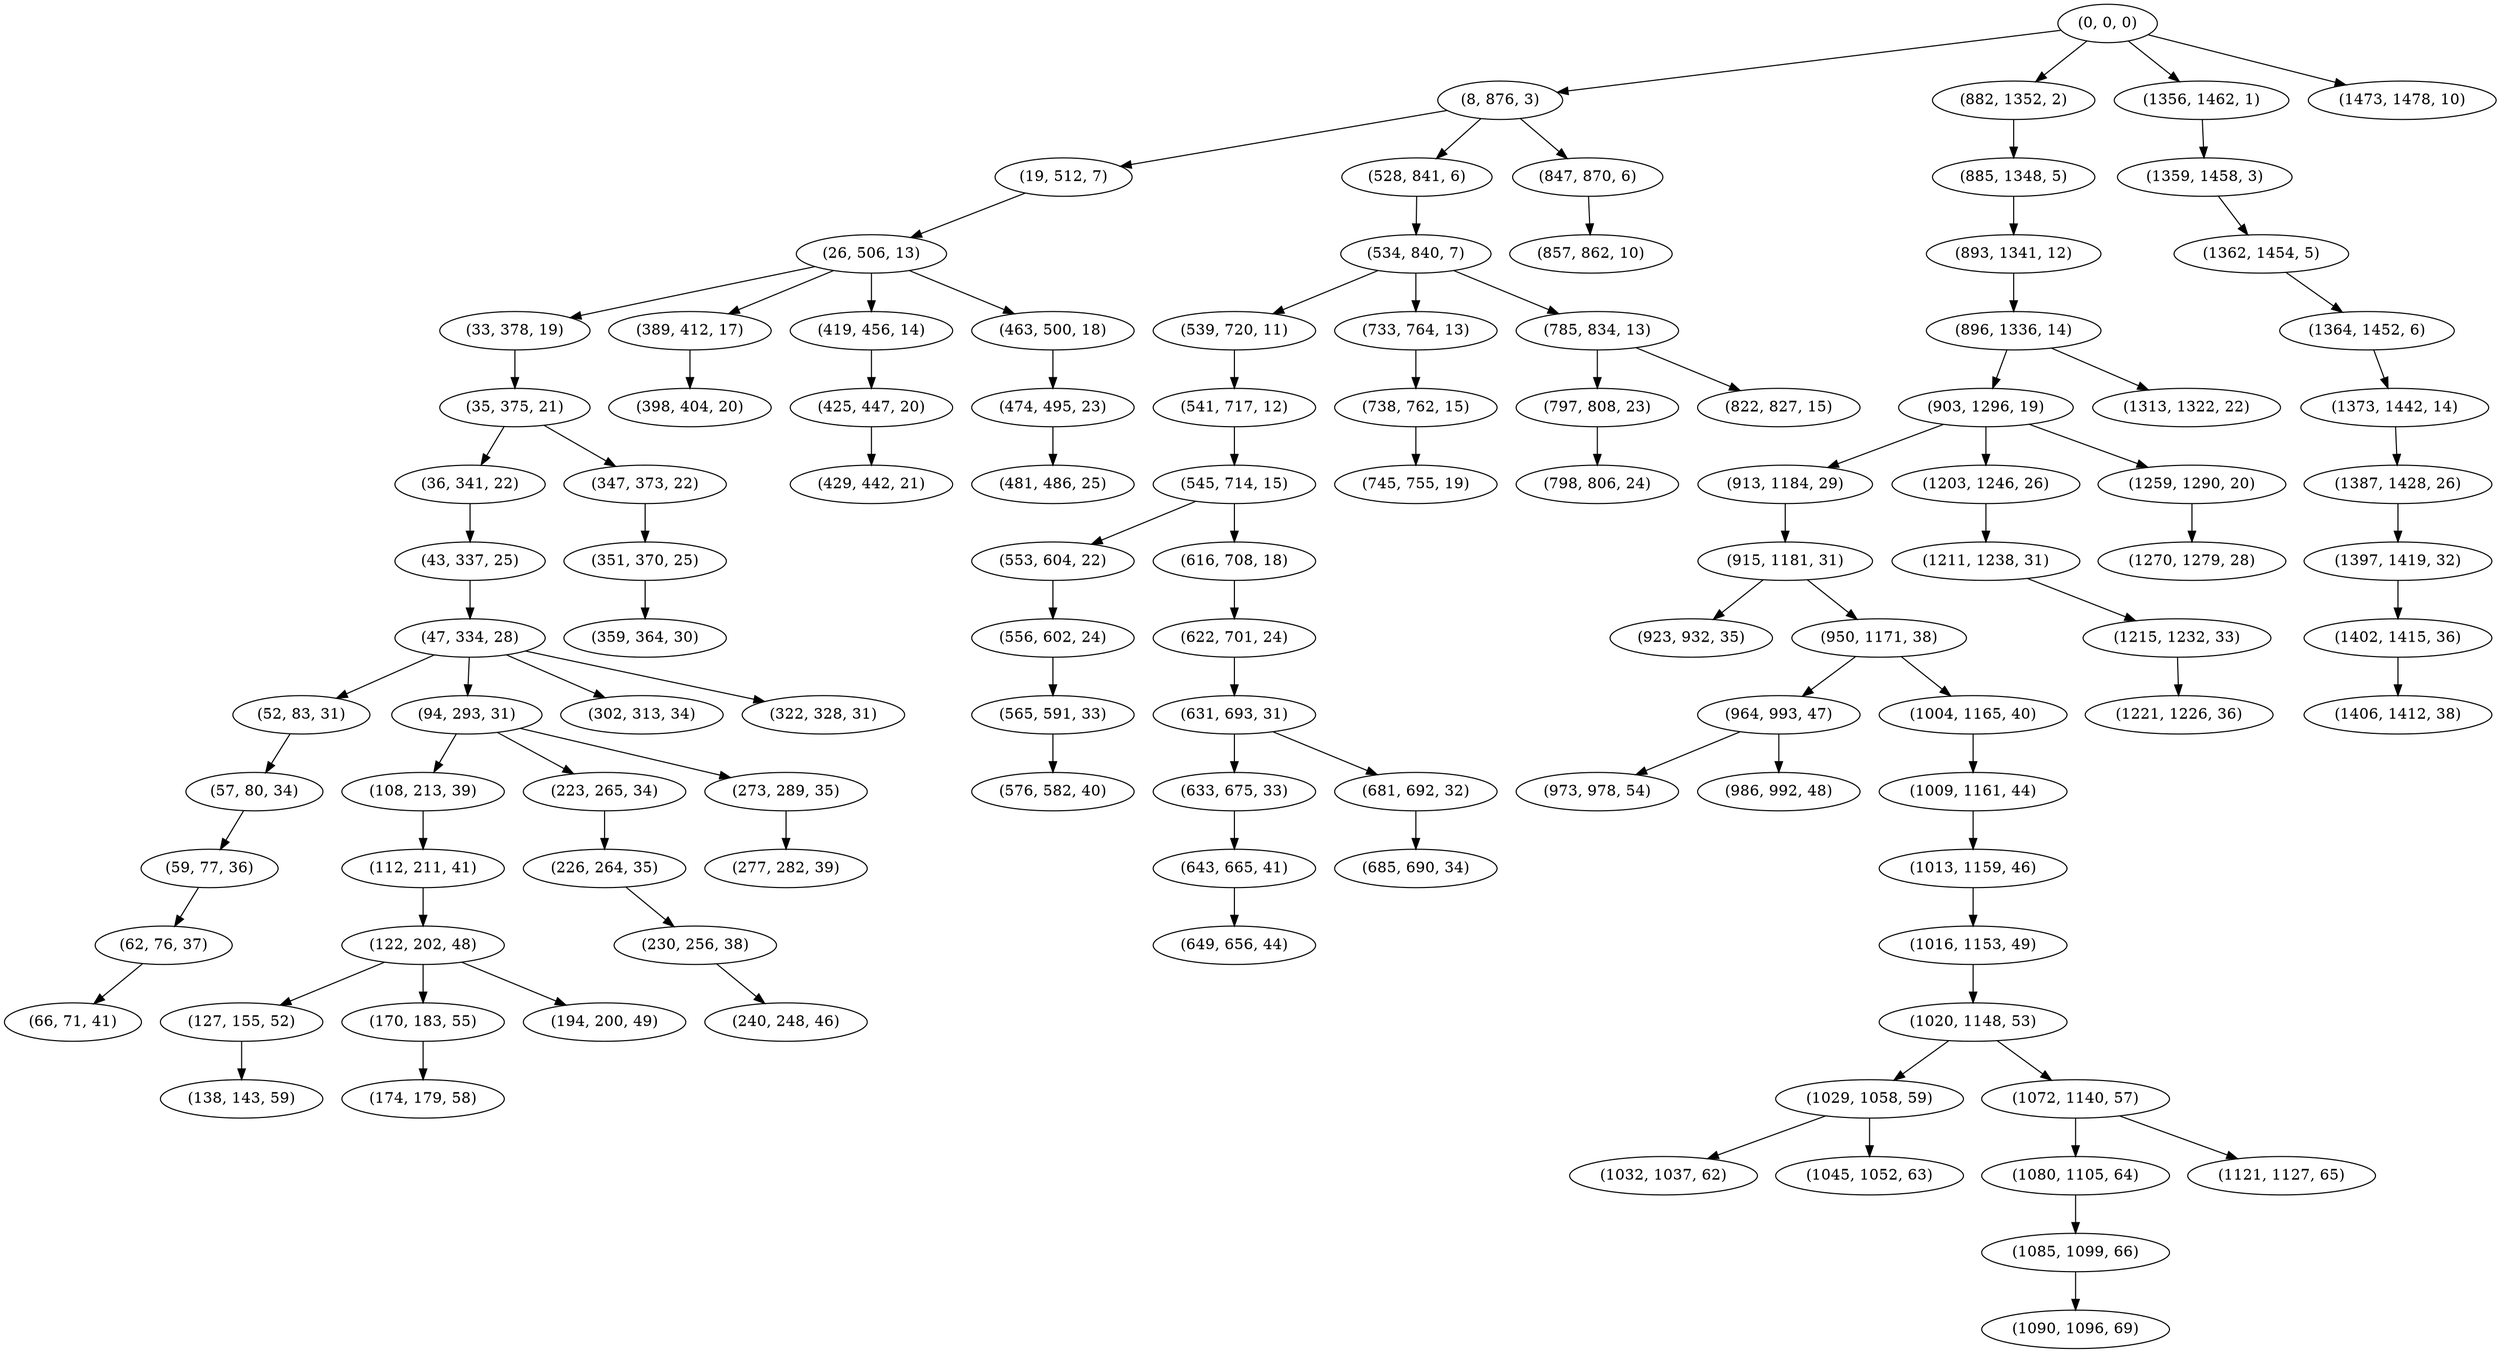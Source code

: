 digraph tree {
    "(0, 0, 0)";
    "(8, 876, 3)";
    "(19, 512, 7)";
    "(26, 506, 13)";
    "(33, 378, 19)";
    "(35, 375, 21)";
    "(36, 341, 22)";
    "(43, 337, 25)";
    "(47, 334, 28)";
    "(52, 83, 31)";
    "(57, 80, 34)";
    "(59, 77, 36)";
    "(62, 76, 37)";
    "(66, 71, 41)";
    "(94, 293, 31)";
    "(108, 213, 39)";
    "(112, 211, 41)";
    "(122, 202, 48)";
    "(127, 155, 52)";
    "(138, 143, 59)";
    "(170, 183, 55)";
    "(174, 179, 58)";
    "(194, 200, 49)";
    "(223, 265, 34)";
    "(226, 264, 35)";
    "(230, 256, 38)";
    "(240, 248, 46)";
    "(273, 289, 35)";
    "(277, 282, 39)";
    "(302, 313, 34)";
    "(322, 328, 31)";
    "(347, 373, 22)";
    "(351, 370, 25)";
    "(359, 364, 30)";
    "(389, 412, 17)";
    "(398, 404, 20)";
    "(419, 456, 14)";
    "(425, 447, 20)";
    "(429, 442, 21)";
    "(463, 500, 18)";
    "(474, 495, 23)";
    "(481, 486, 25)";
    "(528, 841, 6)";
    "(534, 840, 7)";
    "(539, 720, 11)";
    "(541, 717, 12)";
    "(545, 714, 15)";
    "(553, 604, 22)";
    "(556, 602, 24)";
    "(565, 591, 33)";
    "(576, 582, 40)";
    "(616, 708, 18)";
    "(622, 701, 24)";
    "(631, 693, 31)";
    "(633, 675, 33)";
    "(643, 665, 41)";
    "(649, 656, 44)";
    "(681, 692, 32)";
    "(685, 690, 34)";
    "(733, 764, 13)";
    "(738, 762, 15)";
    "(745, 755, 19)";
    "(785, 834, 13)";
    "(797, 808, 23)";
    "(798, 806, 24)";
    "(822, 827, 15)";
    "(847, 870, 6)";
    "(857, 862, 10)";
    "(882, 1352, 2)";
    "(885, 1348, 5)";
    "(893, 1341, 12)";
    "(896, 1336, 14)";
    "(903, 1296, 19)";
    "(913, 1184, 29)";
    "(915, 1181, 31)";
    "(923, 932, 35)";
    "(950, 1171, 38)";
    "(964, 993, 47)";
    "(973, 978, 54)";
    "(986, 992, 48)";
    "(1004, 1165, 40)";
    "(1009, 1161, 44)";
    "(1013, 1159, 46)";
    "(1016, 1153, 49)";
    "(1020, 1148, 53)";
    "(1029, 1058, 59)";
    "(1032, 1037, 62)";
    "(1045, 1052, 63)";
    "(1072, 1140, 57)";
    "(1080, 1105, 64)";
    "(1085, 1099, 66)";
    "(1090, 1096, 69)";
    "(1121, 1127, 65)";
    "(1203, 1246, 26)";
    "(1211, 1238, 31)";
    "(1215, 1232, 33)";
    "(1221, 1226, 36)";
    "(1259, 1290, 20)";
    "(1270, 1279, 28)";
    "(1313, 1322, 22)";
    "(1356, 1462, 1)";
    "(1359, 1458, 3)";
    "(1362, 1454, 5)";
    "(1364, 1452, 6)";
    "(1373, 1442, 14)";
    "(1387, 1428, 26)";
    "(1397, 1419, 32)";
    "(1402, 1415, 36)";
    "(1406, 1412, 38)";
    "(1473, 1478, 10)";
    "(0, 0, 0)" -> "(8, 876, 3)";
    "(0, 0, 0)" -> "(882, 1352, 2)";
    "(0, 0, 0)" -> "(1356, 1462, 1)";
    "(0, 0, 0)" -> "(1473, 1478, 10)";
    "(8, 876, 3)" -> "(19, 512, 7)";
    "(8, 876, 3)" -> "(528, 841, 6)";
    "(8, 876, 3)" -> "(847, 870, 6)";
    "(19, 512, 7)" -> "(26, 506, 13)";
    "(26, 506, 13)" -> "(33, 378, 19)";
    "(26, 506, 13)" -> "(389, 412, 17)";
    "(26, 506, 13)" -> "(419, 456, 14)";
    "(26, 506, 13)" -> "(463, 500, 18)";
    "(33, 378, 19)" -> "(35, 375, 21)";
    "(35, 375, 21)" -> "(36, 341, 22)";
    "(35, 375, 21)" -> "(347, 373, 22)";
    "(36, 341, 22)" -> "(43, 337, 25)";
    "(43, 337, 25)" -> "(47, 334, 28)";
    "(47, 334, 28)" -> "(52, 83, 31)";
    "(47, 334, 28)" -> "(94, 293, 31)";
    "(47, 334, 28)" -> "(302, 313, 34)";
    "(47, 334, 28)" -> "(322, 328, 31)";
    "(52, 83, 31)" -> "(57, 80, 34)";
    "(57, 80, 34)" -> "(59, 77, 36)";
    "(59, 77, 36)" -> "(62, 76, 37)";
    "(62, 76, 37)" -> "(66, 71, 41)";
    "(94, 293, 31)" -> "(108, 213, 39)";
    "(94, 293, 31)" -> "(223, 265, 34)";
    "(94, 293, 31)" -> "(273, 289, 35)";
    "(108, 213, 39)" -> "(112, 211, 41)";
    "(112, 211, 41)" -> "(122, 202, 48)";
    "(122, 202, 48)" -> "(127, 155, 52)";
    "(122, 202, 48)" -> "(170, 183, 55)";
    "(122, 202, 48)" -> "(194, 200, 49)";
    "(127, 155, 52)" -> "(138, 143, 59)";
    "(170, 183, 55)" -> "(174, 179, 58)";
    "(223, 265, 34)" -> "(226, 264, 35)";
    "(226, 264, 35)" -> "(230, 256, 38)";
    "(230, 256, 38)" -> "(240, 248, 46)";
    "(273, 289, 35)" -> "(277, 282, 39)";
    "(347, 373, 22)" -> "(351, 370, 25)";
    "(351, 370, 25)" -> "(359, 364, 30)";
    "(389, 412, 17)" -> "(398, 404, 20)";
    "(419, 456, 14)" -> "(425, 447, 20)";
    "(425, 447, 20)" -> "(429, 442, 21)";
    "(463, 500, 18)" -> "(474, 495, 23)";
    "(474, 495, 23)" -> "(481, 486, 25)";
    "(528, 841, 6)" -> "(534, 840, 7)";
    "(534, 840, 7)" -> "(539, 720, 11)";
    "(534, 840, 7)" -> "(733, 764, 13)";
    "(534, 840, 7)" -> "(785, 834, 13)";
    "(539, 720, 11)" -> "(541, 717, 12)";
    "(541, 717, 12)" -> "(545, 714, 15)";
    "(545, 714, 15)" -> "(553, 604, 22)";
    "(545, 714, 15)" -> "(616, 708, 18)";
    "(553, 604, 22)" -> "(556, 602, 24)";
    "(556, 602, 24)" -> "(565, 591, 33)";
    "(565, 591, 33)" -> "(576, 582, 40)";
    "(616, 708, 18)" -> "(622, 701, 24)";
    "(622, 701, 24)" -> "(631, 693, 31)";
    "(631, 693, 31)" -> "(633, 675, 33)";
    "(631, 693, 31)" -> "(681, 692, 32)";
    "(633, 675, 33)" -> "(643, 665, 41)";
    "(643, 665, 41)" -> "(649, 656, 44)";
    "(681, 692, 32)" -> "(685, 690, 34)";
    "(733, 764, 13)" -> "(738, 762, 15)";
    "(738, 762, 15)" -> "(745, 755, 19)";
    "(785, 834, 13)" -> "(797, 808, 23)";
    "(785, 834, 13)" -> "(822, 827, 15)";
    "(797, 808, 23)" -> "(798, 806, 24)";
    "(847, 870, 6)" -> "(857, 862, 10)";
    "(882, 1352, 2)" -> "(885, 1348, 5)";
    "(885, 1348, 5)" -> "(893, 1341, 12)";
    "(893, 1341, 12)" -> "(896, 1336, 14)";
    "(896, 1336, 14)" -> "(903, 1296, 19)";
    "(896, 1336, 14)" -> "(1313, 1322, 22)";
    "(903, 1296, 19)" -> "(913, 1184, 29)";
    "(903, 1296, 19)" -> "(1203, 1246, 26)";
    "(903, 1296, 19)" -> "(1259, 1290, 20)";
    "(913, 1184, 29)" -> "(915, 1181, 31)";
    "(915, 1181, 31)" -> "(923, 932, 35)";
    "(915, 1181, 31)" -> "(950, 1171, 38)";
    "(950, 1171, 38)" -> "(964, 993, 47)";
    "(950, 1171, 38)" -> "(1004, 1165, 40)";
    "(964, 993, 47)" -> "(973, 978, 54)";
    "(964, 993, 47)" -> "(986, 992, 48)";
    "(1004, 1165, 40)" -> "(1009, 1161, 44)";
    "(1009, 1161, 44)" -> "(1013, 1159, 46)";
    "(1013, 1159, 46)" -> "(1016, 1153, 49)";
    "(1016, 1153, 49)" -> "(1020, 1148, 53)";
    "(1020, 1148, 53)" -> "(1029, 1058, 59)";
    "(1020, 1148, 53)" -> "(1072, 1140, 57)";
    "(1029, 1058, 59)" -> "(1032, 1037, 62)";
    "(1029, 1058, 59)" -> "(1045, 1052, 63)";
    "(1072, 1140, 57)" -> "(1080, 1105, 64)";
    "(1072, 1140, 57)" -> "(1121, 1127, 65)";
    "(1080, 1105, 64)" -> "(1085, 1099, 66)";
    "(1085, 1099, 66)" -> "(1090, 1096, 69)";
    "(1203, 1246, 26)" -> "(1211, 1238, 31)";
    "(1211, 1238, 31)" -> "(1215, 1232, 33)";
    "(1215, 1232, 33)" -> "(1221, 1226, 36)";
    "(1259, 1290, 20)" -> "(1270, 1279, 28)";
    "(1356, 1462, 1)" -> "(1359, 1458, 3)";
    "(1359, 1458, 3)" -> "(1362, 1454, 5)";
    "(1362, 1454, 5)" -> "(1364, 1452, 6)";
    "(1364, 1452, 6)" -> "(1373, 1442, 14)";
    "(1373, 1442, 14)" -> "(1387, 1428, 26)";
    "(1387, 1428, 26)" -> "(1397, 1419, 32)";
    "(1397, 1419, 32)" -> "(1402, 1415, 36)";
    "(1402, 1415, 36)" -> "(1406, 1412, 38)";
}
